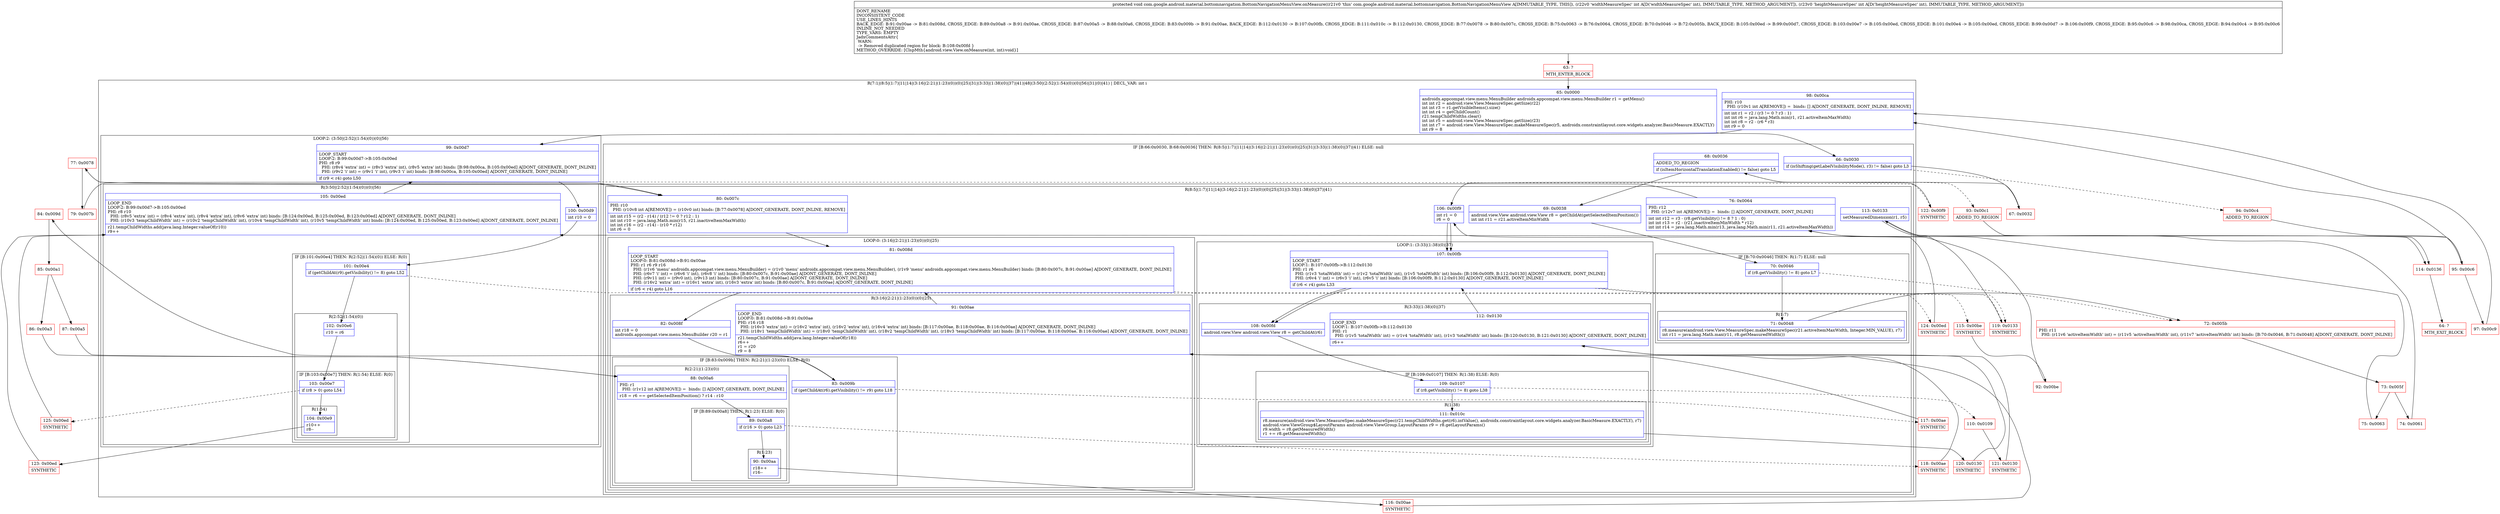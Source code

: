 digraph "CFG forcom.google.android.material.bottomnavigation.BottomNavigationMenuView.onMeasure(II)V" {
subgraph cluster_Region_2018615992 {
label = "R(7:1|(8:5|(1:7)|11|14|(3:16|(2:21|(1:23)(0))(0)|25)|31|(3:33|(1:38)(0)|37)|41)|48|(3:50|(2:52|(1:54)(0))(0)|56)|31|(0)|41) | DECL_VAR: int i\l";
node [shape=record,color=blue];
Node_65 [shape=record,label="{65\:\ 0x0000|androidx.appcompat.view.menu.MenuBuilder androidx.appcompat.view.menu.MenuBuilder r1 = getMenu()\lint int r2 = android.view.View.MeasureSpec.getSize(r22)\lint int r3 = r1.getVisibleItems().size()\lint int r4 = getChildCount()\lr21.tempChildWidths.clear()\lint int r5 = android.view.View.MeasureSpec.getSize(r23)\lint int r7 = android.view.View.MeasureSpec.makeMeasureSpec(r5, androidx.constraintlayout.core.widgets.analyzer.BasicMeasure.EXACTLY)\lint r9 = 8\l}"];
subgraph cluster_IfRegion_533160370 {
label = "IF [B:66:0x0030, B:68:0x0036] THEN: R(8:5|(1:7)|11|14|(3:16|(2:21|(1:23)(0))(0)|25)|31|(3:33|(1:38)(0)|37)|41) ELSE: null";
node [shape=record,color=blue];
Node_66 [shape=record,label="{66\:\ 0x0030|if (isShifting(getLabelVisibilityMode(), r3) != false) goto L3\l}"];
Node_68 [shape=record,label="{68\:\ 0x0036|ADDED_TO_REGION\l|if (isItemHorizontalTranslationEnabled() != false) goto L5\l}"];
subgraph cluster_Region_1061969906 {
label = "R(8:5|(1:7)|11|14|(3:16|(2:21|(1:23)(0))(0)|25)|31|(3:33|(1:38)(0)|37)|41)";
node [shape=record,color=blue];
Node_69 [shape=record,label="{69\:\ 0x0038|android.view.View android.view.View r8 = getChildAt(getSelectedItemPosition())\lint int r11 = r21.activeItemMinWidth\l}"];
subgraph cluster_IfRegion_894380880 {
label = "IF [B:70:0x0046] THEN: R(1:7) ELSE: null";
node [shape=record,color=blue];
Node_70 [shape=record,label="{70\:\ 0x0046|if (r8.getVisibility() != 8) goto L7\l}"];
subgraph cluster_Region_349964982 {
label = "R(1:7)";
node [shape=record,color=blue];
Node_71 [shape=record,label="{71\:\ 0x0048|r8.measure(android.view.View.MeasureSpec.makeMeasureSpec(r21.activeItemMaxWidth, Integer.MIN_VALUE), r7)\lint r11 = java.lang.Math.max(r11, r8.getMeasuredWidth())\l}"];
}
}
Node_76 [shape=record,label="{76\:\ 0x0064|PHI: r12 \l  PHI: (r12v7 int A[REMOVE]) =  binds: [] A[DONT_GENERATE, DONT_INLINE]\l|int int r12 = r3 \- (r8.getVisibility() != 8 ? 1 : 0)\lint int r13 = r2 \- (r21.inactiveItemMinWidth * r12)\lint int r14 = java.lang.Math.min(r13, java.lang.Math.min(r11, r21.activeItemMaxWidth))\l}"];
Node_80 [shape=record,label="{80\:\ 0x007c|PHI: r10 \l  PHI: (r10v8 int A[REMOVE]) = (r10v0 int) binds: [B:77:0x0078] A[DONT_GENERATE, DONT_INLINE, REMOVE]\l|int int r15 = (r2 \- r14) \/ (r12 != 0 ? r12 : 1)\lint int r10 = java.lang.Math.min(r15, r21.inactiveItemMaxWidth)\lint int r16 = (r2 \- r14) \- (r10 * r12)\lint r6 = 0\l}"];
subgraph cluster_LoopRegion_1794528400 {
label = "LOOP:0: (3:16|(2:21|(1:23)(0))(0)|25)";
node [shape=record,color=blue];
Node_81 [shape=record,label="{81\:\ 0x008d|LOOP_START\lLOOP:0: B:81:0x008d\-\>B:91:0x00ae\lPHI: r1 r6 r9 r16 \l  PHI: (r1v6 'menu' androidx.appcompat.view.menu.MenuBuilder) = (r1v0 'menu' androidx.appcompat.view.menu.MenuBuilder), (r1v9 'menu' androidx.appcompat.view.menu.MenuBuilder) binds: [B:80:0x007c, B:91:0x00ae] A[DONT_GENERATE, DONT_INLINE]\l  PHI: (r6v7 'i' int) = (r6v6 'i' int), (r6v8 'i' int) binds: [B:80:0x007c, B:91:0x00ae] A[DONT_GENERATE, DONT_INLINE]\l  PHI: (r9v11 int) = (r9v0 int), (r9v13 int) binds: [B:80:0x007c, B:91:0x00ae] A[DONT_GENERATE, DONT_INLINE]\l  PHI: (r16v2 'extra' int) = (r16v1 'extra' int), (r16v3 'extra' int) binds: [B:80:0x007c, B:91:0x00ae] A[DONT_GENERATE, DONT_INLINE]\l|if (r6 \< r4) goto L16\l}"];
subgraph cluster_Region_1653059354 {
label = "R(3:16|(2:21|(1:23)(0))(0)|25)";
node [shape=record,color=blue];
Node_82 [shape=record,label="{82\:\ 0x008f|int r18 = 0\landroidx.appcompat.view.menu.MenuBuilder r20 = r1\l}"];
subgraph cluster_IfRegion_977822352 {
label = "IF [B:83:0x009b] THEN: R(2:21|(1:23)(0)) ELSE: R(0)";
node [shape=record,color=blue];
Node_83 [shape=record,label="{83\:\ 0x009b|if (getChildAt(r6).getVisibility() != r9) goto L18\l}"];
subgraph cluster_Region_35925408 {
label = "R(2:21|(1:23)(0))";
node [shape=record,color=blue];
Node_88 [shape=record,label="{88\:\ 0x00a6|PHI: r1 \l  PHI: (r1v12 int A[REMOVE]) =  binds: [] A[DONT_GENERATE, DONT_INLINE]\l|r18 = r6 == getSelectedItemPosition() ? r14 : r10\l}"];
subgraph cluster_IfRegion_2027661098 {
label = "IF [B:89:0x00a8] THEN: R(1:23) ELSE: R(0)";
node [shape=record,color=blue];
Node_89 [shape=record,label="{89\:\ 0x00a8|if (r16 \> 0) goto L23\l}"];
subgraph cluster_Region_591910408 {
label = "R(1:23)";
node [shape=record,color=blue];
Node_90 [shape=record,label="{90\:\ 0x00aa|r18++\lr16\-\-\l}"];
}
subgraph cluster_Region_1599076156 {
label = "R(0)";
node [shape=record,color=blue];
}
}
}
subgraph cluster_Region_1173021910 {
label = "R(0)";
node [shape=record,color=blue];
}
}
Node_91 [shape=record,label="{91\:\ 0x00ae|LOOP_END\lLOOP:0: B:81:0x008d\-\>B:91:0x00ae\lPHI: r16 r18 \l  PHI: (r16v3 'extra' int) = (r16v2 'extra' int), (r16v2 'extra' int), (r16v4 'extra' int) binds: [B:117:0x00ae, B:118:0x00ae, B:116:0x00ae] A[DONT_GENERATE, DONT_INLINE]\l  PHI: (r18v1 'tempChildWidth' int) = (r18v0 'tempChildWidth' int), (r18v2 'tempChildWidth' int), (r18v3 'tempChildWidth' int) binds: [B:117:0x00ae, B:118:0x00ae, B:116:0x00ae] A[DONT_GENERATE, DONT_INLINE]\l|r21.tempChildWidths.add(java.lang.Integer.valueOf(r18))\lr6++\lr1 = r20\lr9 = 8\l}"];
}
}
Node_106 [shape=record,label="{106\:\ 0x00f9|int r1 = 0\lr6 = 0\l}"];
subgraph cluster_LoopRegion_894880171 {
label = "LOOP:1: (3:33|(1:38)(0)|37)";
node [shape=record,color=blue];
Node_107 [shape=record,label="{107\:\ 0x00fb|LOOP_START\lLOOP:1: B:107:0x00fb\-\>B:112:0x0130\lPHI: r1 r6 \l  PHI: (r1v3 'totalWidth' int) = (r1v2 'totalWidth' int), (r1v5 'totalWidth' int) binds: [B:106:0x00f9, B:112:0x0130] A[DONT_GENERATE, DONT_INLINE]\l  PHI: (r6v4 'i' int) = (r6v3 'i' int), (r6v5 'i' int) binds: [B:106:0x00f9, B:112:0x0130] A[DONT_GENERATE, DONT_INLINE]\l|if (r6 \< r4) goto L33\l}"];
subgraph cluster_Region_1640501589 {
label = "R(3:33|(1:38)(0)|37)";
node [shape=record,color=blue];
Node_108 [shape=record,label="{108\:\ 0x00fd|android.view.View android.view.View r8 = getChildAt(r6)\l}"];
subgraph cluster_IfRegion_1481667320 {
label = "IF [B:109:0x0107] THEN: R(1:38) ELSE: R(0)";
node [shape=record,color=blue];
Node_109 [shape=record,label="{109\:\ 0x0107|if (r8.getVisibility() != 8) goto L38\l}"];
subgraph cluster_Region_398754327 {
label = "R(1:38)";
node [shape=record,color=blue];
Node_111 [shape=record,label="{111\:\ 0x010c|r8.measure(android.view.View.MeasureSpec.makeMeasureSpec(r21.tempChildWidths.get(r6).intValue(), androidx.constraintlayout.core.widgets.analyzer.BasicMeasure.EXACTLY), r7)\landroid.view.ViewGroup$LayoutParams android.view.ViewGroup.LayoutParams r9 = r8.getLayoutParams()\lr9.width = r8.getMeasuredWidth()\lr1 += r8.getMeasuredWidth()\l}"];
}
subgraph cluster_Region_1110567689 {
label = "R(0)";
node [shape=record,color=blue];
}
}
Node_112 [shape=record,label="{112\:\ 0x0130|LOOP_END\lLOOP:1: B:107:0x00fb\-\>B:112:0x0130\lPHI: r1 \l  PHI: (r1v5 'totalWidth' int) = (r1v4 'totalWidth' int), (r1v3 'totalWidth' int) binds: [B:120:0x0130, B:121:0x0130] A[DONT_GENERATE, DONT_INLINE]\l|r6++\l}"];
}
}
Node_113 [shape=record,label="{113\:\ 0x0133|setMeasuredDimension(r1, r5)\l}"];
}
}
Node_98 [shape=record,label="{98\:\ 0x00ca|PHI: r10 \l  PHI: (r10v1 int A[REMOVE]) =  binds: [] A[DONT_GENERATE, DONT_INLINE, REMOVE]\l|int int r1 = r2 \/ (r3 != 0 ? r3 : 1)\lint int r6 = java.lang.Math.min(r1, r21.activeItemMaxWidth)\lint int r8 = r2 \- (r6 * r3)\lint r9 = 0\l}"];
subgraph cluster_LoopRegion_1756930876 {
label = "LOOP:2: (3:50|(2:52|(1:54)(0))(0)|56)";
node [shape=record,color=blue];
Node_99 [shape=record,label="{99\:\ 0x00d7|LOOP_START\lLOOP:2: B:99:0x00d7\-\>B:105:0x00ed\lPHI: r8 r9 \l  PHI: (r8v4 'extra' int) = (r8v3 'extra' int), (r8v5 'extra' int) binds: [B:98:0x00ca, B:105:0x00ed] A[DONT_GENERATE, DONT_INLINE]\l  PHI: (r9v2 'i' int) = (r9v1 'i' int), (r9v3 'i' int) binds: [B:98:0x00ca, B:105:0x00ed] A[DONT_GENERATE, DONT_INLINE]\l|if (r9 \< r4) goto L50\l}"];
subgraph cluster_Region_2096242706 {
label = "R(3:50|(2:52|(1:54)(0))(0)|56)";
node [shape=record,color=blue];
Node_100 [shape=record,label="{100\:\ 0x00d9|int r10 = 0\l}"];
subgraph cluster_IfRegion_1425830917 {
label = "IF [B:101:0x00e4] THEN: R(2:52|(1:54)(0)) ELSE: R(0)";
node [shape=record,color=blue];
Node_101 [shape=record,label="{101\:\ 0x00e4|if (getChildAt(r9).getVisibility() != 8) goto L52\l}"];
subgraph cluster_Region_1112366452 {
label = "R(2:52|(1:54)(0))";
node [shape=record,color=blue];
Node_102 [shape=record,label="{102\:\ 0x00e6|r10 = r6\l}"];
subgraph cluster_IfRegion_98016986 {
label = "IF [B:103:0x00e7] THEN: R(1:54) ELSE: R(0)";
node [shape=record,color=blue];
Node_103 [shape=record,label="{103\:\ 0x00e7|if (r8 \> 0) goto L54\l}"];
subgraph cluster_Region_909145649 {
label = "R(1:54)";
node [shape=record,color=blue];
Node_104 [shape=record,label="{104\:\ 0x00e9|r10++\lr8\-\-\l}"];
}
subgraph cluster_Region_1650890766 {
label = "R(0)";
node [shape=record,color=blue];
}
}
}
subgraph cluster_Region_1110472041 {
label = "R(0)";
node [shape=record,color=blue];
}
}
Node_105 [shape=record,label="{105\:\ 0x00ed|LOOP_END\lLOOP:2: B:99:0x00d7\-\>B:105:0x00ed\lPHI: r8 r10 \l  PHI: (r8v5 'extra' int) = (r8v4 'extra' int), (r8v4 'extra' int), (r8v6 'extra' int) binds: [B:124:0x00ed, B:125:0x00ed, B:123:0x00ed] A[DONT_GENERATE, DONT_INLINE]\l  PHI: (r10v3 'tempChildWidth' int) = (r10v2 'tempChildWidth' int), (r10v4 'tempChildWidth' int), (r10v5 'tempChildWidth' int) binds: [B:124:0x00ed, B:125:0x00ed, B:123:0x00ed] A[DONT_GENERATE, DONT_INLINE]\l|r21.tempChildWidths.add(java.lang.Integer.valueOf(r10))\lr9++\l}"];
}
}
Node_106 [shape=record,label="{106\:\ 0x00f9|int r1 = 0\lr6 = 0\l}"];
subgraph cluster_LoopRegion_1289127272 {
label = "LOOP:1: (0)";
node [shape=record,color=blue];
Node_107 [shape=record,label="{107\:\ 0x00fb|LOOP_START\lLOOP:1: B:107:0x00fb\-\>B:112:0x0130\lPHI: r1 r6 \l  PHI: (r1v3 'totalWidth' int) = (r1v2 'totalWidth' int), (r1v5 'totalWidth' int) binds: [B:106:0x00f9, B:112:0x0130] A[DONT_GENERATE, DONT_INLINE]\l  PHI: (r6v4 'i' int) = (r6v3 'i' int), (r6v5 'i' int) binds: [B:106:0x00f9, B:112:0x0130] A[DONT_GENERATE, DONT_INLINE]\l|if (r6 \< r4) goto L33\l}"];
subgraph cluster_Region_1349449133 {
label = "R(0)";
node [shape=record,color=blue];
}
}
Node_113 [shape=record,label="{113\:\ 0x0133|setMeasuredDimension(r1, r5)\l}"];
}
Node_63 [shape=record,color=red,label="{63\:\ ?|MTH_ENTER_BLOCK\l}"];
Node_67 [shape=record,color=red,label="{67\:\ 0x0032}"];
Node_72 [shape=record,color=red,label="{72\:\ 0x005b|PHI: r11 \l  PHI: (r11v6 'activeItemWidth' int) = (r11v5 'activeItemWidth' int), (r11v7 'activeItemWidth' int) binds: [B:70:0x0046, B:71:0x0048] A[DONT_GENERATE, DONT_INLINE]\l}"];
Node_73 [shape=record,color=red,label="{73\:\ 0x005f}"];
Node_74 [shape=record,color=red,label="{74\:\ 0x0061}"];
Node_77 [shape=record,color=red,label="{77\:\ 0x0078}"];
Node_79 [shape=record,color=red,label="{79\:\ 0x007b}"];
Node_84 [shape=record,color=red,label="{84\:\ 0x009d}"];
Node_85 [shape=record,color=red,label="{85\:\ 0x00a1}"];
Node_86 [shape=record,color=red,label="{86\:\ 0x00a3}"];
Node_116 [shape=record,color=red,label="{116\:\ 0x00ae|SYNTHETIC\l}"];
Node_118 [shape=record,color=red,label="{118\:\ 0x00ae|SYNTHETIC\l}"];
Node_87 [shape=record,color=red,label="{87\:\ 0x00a5}"];
Node_117 [shape=record,color=red,label="{117\:\ 0x00ae|SYNTHETIC\l}"];
Node_115 [shape=record,color=red,label="{115\:\ 0x00be|SYNTHETIC\l}"];
Node_92 [shape=record,color=red,label="{92\:\ 0x00be}"];
Node_110 [shape=record,color=red,label="{110\:\ 0x0109}"];
Node_121 [shape=record,color=red,label="{121\:\ 0x0130|SYNTHETIC\l}"];
Node_120 [shape=record,color=red,label="{120\:\ 0x0130|SYNTHETIC\l}"];
Node_119 [shape=record,color=red,label="{119\:\ 0x0133|SYNTHETIC\l}"];
Node_114 [shape=record,color=red,label="{114\:\ 0x0136}"];
Node_64 [shape=record,color=red,label="{64\:\ ?|MTH_EXIT_BLOCK\l}"];
Node_75 [shape=record,color=red,label="{75\:\ 0x0063}"];
Node_93 [shape=record,color=red,label="{93\:\ 0x00c1|ADDED_TO_REGION\l}"];
Node_95 [shape=record,color=red,label="{95\:\ 0x00c6}"];
Node_97 [shape=record,color=red,label="{97\:\ 0x00c9}"];
Node_123 [shape=record,color=red,label="{123\:\ 0x00ed|SYNTHETIC\l}"];
Node_125 [shape=record,color=red,label="{125\:\ 0x00ed|SYNTHETIC\l}"];
Node_124 [shape=record,color=red,label="{124\:\ 0x00ed|SYNTHETIC\l}"];
Node_122 [shape=record,color=red,label="{122\:\ 0x00f9|SYNTHETIC\l}"];
Node_94 [shape=record,color=red,label="{94\:\ 0x00c4|ADDED_TO_REGION\l}"];
MethodNode[shape=record,label="{protected void com.google.android.material.bottomnavigation.BottomNavigationMenuView.onMeasure((r21v0 'this' com.google.android.material.bottomnavigation.BottomNavigationMenuView A[IMMUTABLE_TYPE, THIS]), (r22v0 'widthMeasureSpec' int A[D('widthMeasureSpec' int), IMMUTABLE_TYPE, METHOD_ARGUMENT]), (r23v0 'heightMeasureSpec' int A[D('heightMeasureSpec' int), IMMUTABLE_TYPE, METHOD_ARGUMENT]))  | DONT_RENAME\lINCONSISTENT_CODE\lUSE_LINES_HINTS\lBACK_EDGE: B:91:0x00ae \-\> B:81:0x008d, CROSS_EDGE: B:89:0x00a8 \-\> B:91:0x00ae, CROSS_EDGE: B:87:0x00a5 \-\> B:88:0x00a6, CROSS_EDGE: B:83:0x009b \-\> B:91:0x00ae, BACK_EDGE: B:112:0x0130 \-\> B:107:0x00fb, CROSS_EDGE: B:111:0x010c \-\> B:112:0x0130, CROSS_EDGE: B:77:0x0078 \-\> B:80:0x007c, CROSS_EDGE: B:75:0x0063 \-\> B:76:0x0064, CROSS_EDGE: B:70:0x0046 \-\> B:72:0x005b, BACK_EDGE: B:105:0x00ed \-\> B:99:0x00d7, CROSS_EDGE: B:103:0x00e7 \-\> B:105:0x00ed, CROSS_EDGE: B:101:0x00e4 \-\> B:105:0x00ed, CROSS_EDGE: B:99:0x00d7 \-\> B:106:0x00f9, CROSS_EDGE: B:95:0x00c6 \-\> B:98:0x00ca, CROSS_EDGE: B:94:0x00c4 \-\> B:95:0x00c6\lINLINE_NOT_NEEDED\lTYPE_VARS: EMPTY\lJadxCommentsAttr\{\l WARN: \l \-\> Removed duplicated region for block: B:108:0x00fd \}\lMETHOD_OVERRIDE: [ClspMth\{android.view.View.onMeasure(int, int):void\}]\l}"];
MethodNode -> Node_63;Node_65 -> Node_66;
Node_66 -> Node_67;
Node_66 -> Node_94[style=dashed];
Node_68 -> Node_69;
Node_68 -> Node_93[style=dashed];
Node_69 -> Node_70;
Node_70 -> Node_71;
Node_70 -> Node_72[style=dashed];
Node_71 -> Node_72;
Node_76 -> Node_77;
Node_80 -> Node_81;
Node_81 -> Node_82;
Node_81 -> Node_115[style=dashed];
Node_82 -> Node_83;
Node_83 -> Node_84;
Node_83 -> Node_117[style=dashed];
Node_88 -> Node_89;
Node_89 -> Node_90;
Node_89 -> Node_118[style=dashed];
Node_90 -> Node_116;
Node_91 -> Node_81;
Node_106 -> Node_107;
Node_107 -> Node_108;
Node_107 -> Node_119[style=dashed];
Node_108 -> Node_109;
Node_109 -> Node_110[style=dashed];
Node_109 -> Node_111;
Node_111 -> Node_120;
Node_112 -> Node_107;
Node_113 -> Node_114;
Node_98 -> Node_99;
Node_99 -> Node_100;
Node_99 -> Node_122[style=dashed];
Node_100 -> Node_101;
Node_101 -> Node_102;
Node_101 -> Node_124[style=dashed];
Node_102 -> Node_103;
Node_103 -> Node_104;
Node_103 -> Node_125[style=dashed];
Node_104 -> Node_123;
Node_105 -> Node_99;
Node_106 -> Node_107;
Node_107 -> Node_108;
Node_107 -> Node_119[style=dashed];
Node_113 -> Node_114;
Node_63 -> Node_65;
Node_67 -> Node_68;
Node_72 -> Node_73;
Node_73 -> Node_74;
Node_73 -> Node_75;
Node_74 -> Node_76;
Node_77 -> Node_79;
Node_77 -> Node_80;
Node_79 -> Node_80;
Node_84 -> Node_85;
Node_85 -> Node_86;
Node_85 -> Node_87;
Node_86 -> Node_88;
Node_116 -> Node_91;
Node_118 -> Node_91;
Node_87 -> Node_88;
Node_117 -> Node_91;
Node_115 -> Node_92;
Node_92 -> Node_106;
Node_110 -> Node_121;
Node_121 -> Node_112;
Node_120 -> Node_112;
Node_119 -> Node_113;
Node_114 -> Node_64;
Node_75 -> Node_76;
Node_93 -> Node_95;
Node_95 -> Node_97;
Node_95 -> Node_98;
Node_97 -> Node_98;
Node_123 -> Node_105;
Node_125 -> Node_105;
Node_124 -> Node_105;
Node_122 -> Node_106;
Node_94 -> Node_95;
}

